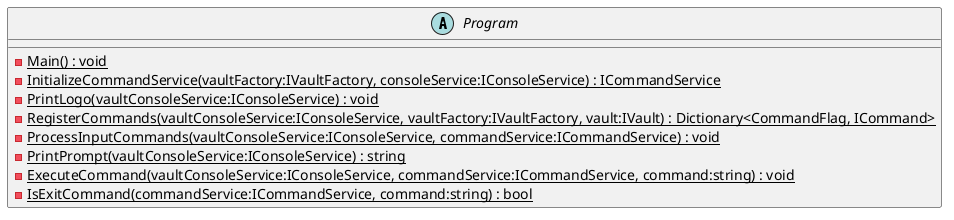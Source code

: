 @startuml
abstract class Program {
    - {static} Main() : void
    - {static} InitializeCommandService(vaultFactory:IVaultFactory, consoleService:IConsoleService) : ICommandService
    - {static} PrintLogo(vaultConsoleService:IConsoleService) : void
    - {static} RegisterCommands(vaultConsoleService:IConsoleService, vaultFactory:IVaultFactory, vault:IVault) : Dictionary<CommandFlag, ICommand>
    - {static} ProcessInputCommands(vaultConsoleService:IConsoleService, commandService:ICommandService) : void
    - {static} PrintPrompt(vaultConsoleService:IConsoleService) : string
    - {static} ExecuteCommand(vaultConsoleService:IConsoleService, commandService:ICommandService, command:string) : void
    - {static} IsExitCommand(commandService:ICommandService, command:string) : bool
}
@enduml
